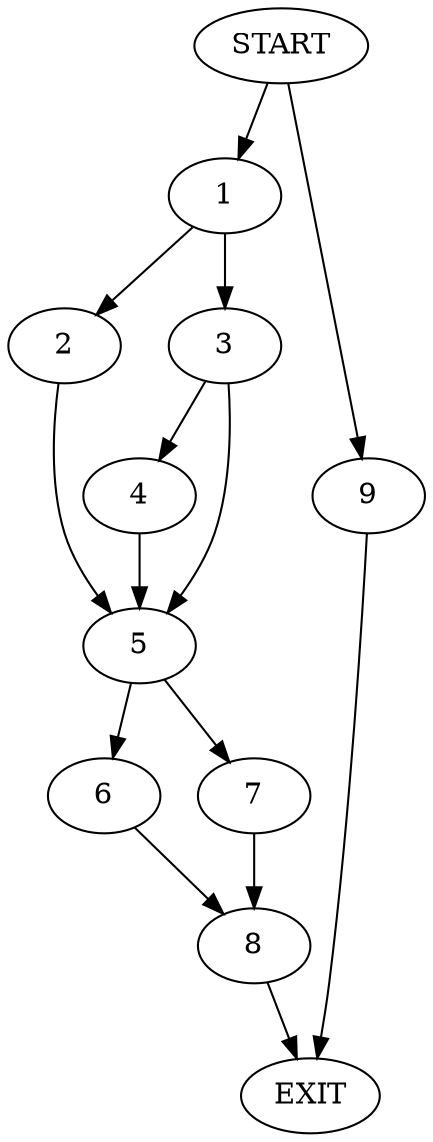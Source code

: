 digraph {
0 [label="START"]
10 [label="EXIT"]
0 -> 1
1 -> 2
1 -> 3
3 -> 4
3 -> 5
2 -> 5
5 -> 6
5 -> 7
4 -> 5
7 -> 8
6 -> 8
8 -> 10
0 -> 9
9 -> 10
}
